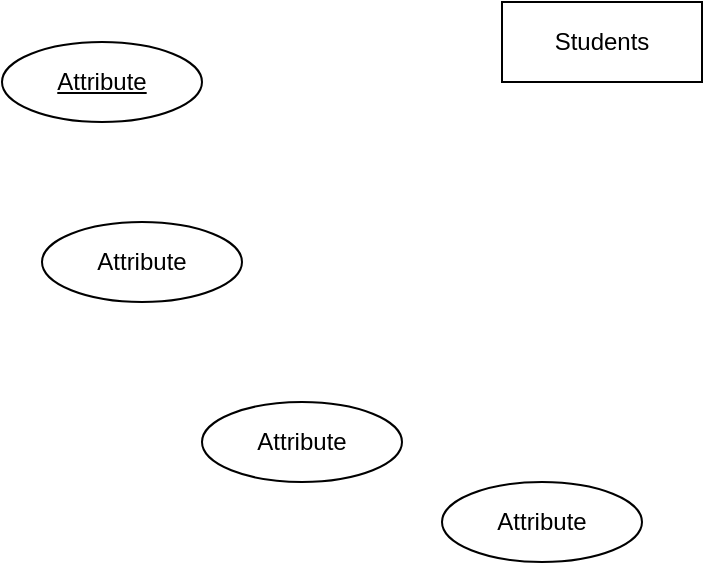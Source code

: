 <mxfile version="22.0.4" type="github">
  <diagram name="Page-1" id="6mnhUHjIqpXA8B8vsvNK">
    <mxGraphModel dx="1050" dy="534" grid="1" gridSize="10" guides="1" tooltips="1" connect="1" arrows="1" fold="1" page="1" pageScale="1" pageWidth="850" pageHeight="1100" math="0" shadow="0">
      <root>
        <mxCell id="0" />
        <mxCell id="1" parent="0" />
        <mxCell id="q6FhhcEleT710mAVVJYc-2" value="Students" style="whiteSpace=wrap;html=1;align=center;" vertex="1" parent="1">
          <mxGeometry x="270" y="150" width="100" height="40" as="geometry" />
        </mxCell>
        <mxCell id="q6FhhcEleT710mAVVJYc-4" value="Attribute" style="ellipse;whiteSpace=wrap;html=1;align=center;fontStyle=4;" vertex="1" parent="1">
          <mxGeometry x="20" y="170" width="100" height="40" as="geometry" />
        </mxCell>
        <mxCell id="q6FhhcEleT710mAVVJYc-5" value="Attribute" style="ellipse;whiteSpace=wrap;html=1;align=center;" vertex="1" parent="1">
          <mxGeometry x="40" y="260" width="100" height="40" as="geometry" />
        </mxCell>
        <mxCell id="q6FhhcEleT710mAVVJYc-6" value="Attribute" style="ellipse;whiteSpace=wrap;html=1;align=center;" vertex="1" parent="1">
          <mxGeometry x="120" y="350" width="100" height="40" as="geometry" />
        </mxCell>
        <mxCell id="q6FhhcEleT710mAVVJYc-7" value="Attribute" style="ellipse;whiteSpace=wrap;html=1;align=center;" vertex="1" parent="1">
          <mxGeometry x="240" y="390" width="100" height="40" as="geometry" />
        </mxCell>
      </root>
    </mxGraphModel>
  </diagram>
</mxfile>
